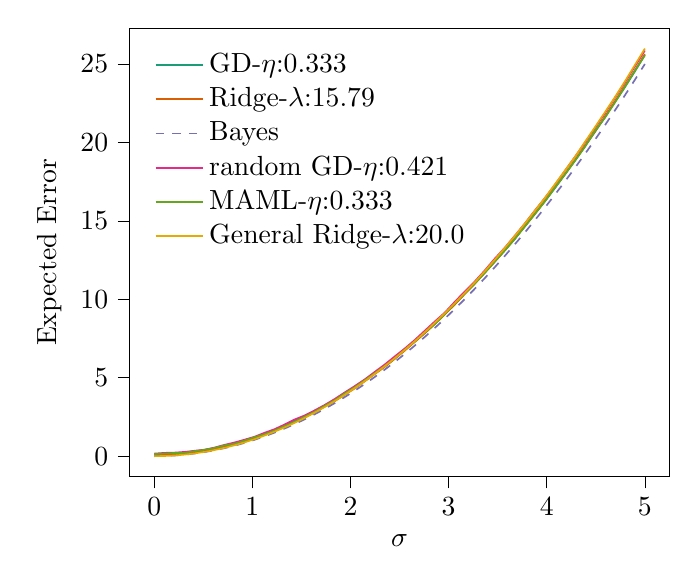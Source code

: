 % This file was created with tikzplotlib v0.10.1.
\begin{tikzpicture}

\definecolor{chocolate217952}{RGB}{217,95,2}
\definecolor{darkcyan27158119}{RGB}{27,158,119}
\definecolor{darkgray176}{RGB}{176,176,176}
\definecolor{deeppink23141138}{RGB}{231,41,138}
\definecolor{lightslategray117112179}{RGB}{117,112,179}
\definecolor{olivedrab10216630}{RGB}{102,166,30}
\definecolor{orange2301712}{RGB}{230,171,2}

\begin{axis}[
legend cell align={left},
legend style={
  fill opacity=0.8,
  draw opacity=1,
  text opacity=1,
  at={(0.03,0.97)},
  anchor=north west,
  draw=none
},
tick align=outside,
tick pos=left,
x grid style={darkgray176},
xlabel={\(\displaystyle \sigma\)},
xmin=-0.25, xmax=5.25,
xtick style={color=black},
y grid style={darkgray176},
ylabel={Expected Error},
ymin=-1.299, ymax=27.282,
ytick style={color=black}
]
\addplot [semithick, darkcyan27158119]
table {%
0 0.126
0.102 0.137
0.204 0.198
0.306 0.222
0.408 0.291
0.51 0.393
0.612 0.511
0.714 0.676
0.816 0.816
0.918 1.011
1.02 1.184
1.122 1.424
1.224 1.652
1.327 1.95
1.429 2.25
1.531 2.526
1.633 2.876
1.735 3.215
1.837 3.521
1.939 3.995
2.041 4.372
2.143 4.838
2.245 5.281
2.347 5.731
2.449 6.235
2.551 6.777
2.653 7.291
2.755 7.845
2.857 8.444
2.959 9.055
3.061 9.685
3.163 10.344
3.265 11.007
3.367 11.69
3.469 12.384
3.571 13.105
3.673 13.842
3.776 14.643
3.878 15.45
3.98 16.24
4.082 17.074
4.184 17.946
4.286 18.824
4.388 19.734
4.49 20.653
4.592 21.593
4.694 22.571
4.796 23.518
4.898 24.524
5 25.573
};
\addlegendentry{GD-$\eta$:0.333}
\addplot [semithick, chocolate217952]
table {%
0 0.064
0.102 0.076
0.204 0.093
0.306 0.145
0.408 0.237
0.51 0.339
0.612 0.452
0.714 0.59
0.816 0.74
0.918 0.932
1.02 1.124
1.122 1.348
1.224 1.598
1.327 1.861
1.429 2.15
1.531 2.453
1.633 2.795
1.735 3.153
1.837 3.503
1.939 3.903
2.041 4.311
2.143 4.764
2.245 5.225
2.347 5.683
2.449 6.192
2.551 6.717
2.653 7.272
2.755 7.819
2.857 8.403
2.959 9.023
3.061 9.654
3.163 10.333
3.265 10.98
3.367 11.686
3.469 12.392
3.571 13.107
3.673 13.873
3.776 14.648
3.878 15.435
3.98 16.256
4.082 17.13
4.184 17.962
4.286 18.856
4.388 19.77
4.49 20.679
4.592 21.635
4.694 22.605
4.796 23.608
4.898 24.589
5 25.631
};
\addlegendentry{Ridge-$\lambda$:15.79}
\addplot [semithick, lightslategray117112179, dashed]
table {%
0 0
0.102 0.01
0.204 0.042
0.306 0.094
0.408 0.167
0.51 0.26
0.612 0.375
0.714 0.51
0.816 0.666
0.918 0.843
1.02 1.041
1.122 1.26
1.224 1.499
1.327 1.76
1.429 2.041
1.531 2.343
1.633 2.666
1.735 3.009
1.837 3.374
1.939 3.759
2.041 4.165
2.143 4.592
2.245 5.04
2.347 5.508
2.449 5.997
2.551 6.508
2.653 7.039
2.755 7.591
2.857 8.163
2.959 8.757
3.061 9.371
3.163 10.006
3.265 10.662
3.367 11.339
3.469 12.037
3.571 12.755
3.673 13.494
3.776 14.254
3.878 15.035
3.98 15.837
4.082 16.66
4.184 17.503
4.286 18.367
4.388 19.252
4.49 20.158
4.592 21.085
4.694 22.032
4.796 23.001
4.898 23.99
5 25.0
};
\addlegendentry{Bayes}
\addplot [semithick, deeppink23141138]
table {%
0 0.164
0.102 0.21
0.204 0.227
0.306 0.27
0.408 0.344
0.51 0.411
0.612 0.544
0.714 0.72
0.816 0.871
0.918 1.048
1.02 1.235
1.122 1.49
1.224 1.717
1.327 2.018
1.429 2.336
1.531 2.593
1.633 2.916
1.735 3.26
1.837 3.64
1.939 4.056
2.041 4.461
2.143 4.887
2.245 5.365
2.347 5.836
2.449 6.353
2.551 6.855
2.653 7.399
2.755 7.988
2.857 8.577
2.959 9.141
3.061 9.831
3.163 10.493
3.265 11.13
3.367 11.832
3.469 12.584
3.571 13.28
3.673 14.043
3.776 14.832
3.878 15.656
3.98 16.451
4.082 17.294
4.184 18.185
4.286 19.069
4.388 19.975
4.49 20.902
4.592 21.852
4.694 22.842
4.796 23.819
4.898 24.842
5 25.859
};
\addlegendentry{random GD-$\eta$:0.421}
\addplot [semithick, olivedrab10216630]
table {%
0 0.134
0.102 0.167
0.204 0.205
0.306 0.209
0.408 0.316
0.51 0.403
0.612 0.523
0.714 0.684
0.816 0.79
0.918 0.988
1.02 1.208
1.122 1.399
1.224 1.634
1.327 1.919
1.429 2.188
1.531 2.516
1.633 2.828
1.735 3.209
1.837 3.562
1.939 3.999
2.041 4.39
2.143 4.831
2.245 5.285
2.347 5.741
2.449 6.225
2.551 6.78
2.653 7.304
2.755 7.869
2.857 8.412
2.959 9.049
3.061 9.703
3.163 10.362
3.265 10.992
3.367 11.671
3.469 12.407
3.571 13.103
3.673 13.827
3.776 14.633
3.878 15.423
3.98 16.23
4.082 17.107
4.184 17.948
4.286 18.815
4.388 19.704
4.49 20.737
4.592 21.562
4.694 22.533
4.796 23.53
4.898 24.576
5 25.55
};
\addlegendentry{MAML-$\eta$:0.333}
\addplot [semithick, orange2301712]
table {%
0 0.0
0.102 0.011
0.204 0.044
0.306 0.098
0.408 0.174
0.51 0.271
0.612 0.39
0.714 0.531
0.816 0.693
0.918 0.877
1.02 1.082
1.122 1.31
1.224 1.56
1.327 1.83
1.429 2.12
1.531 2.435
1.633 2.771
1.735 3.128
1.837 3.508
1.939 3.908
2.041 4.333
2.143 4.775
2.245 5.241
2.347 5.729
2.449 6.237
2.551 6.765
2.653 7.315
2.755 7.89
2.857 8.495
2.959 9.105
3.061 9.744
3.163 10.396
3.265 11.073
3.367 11.781
3.469 12.515
3.571 13.265
3.673 14.027
3.776 14.824
3.878 15.637
3.98 16.459
4.082 17.322
4.184 18.196
4.286 19.065
4.388 20.022
4.49 20.965
4.592 21.917
4.694 22.882
4.796 23.889
4.898 24.935
5 25.983
};
\addlegendentry{General Ridge-$\lambda$:20.0}
\end{axis}

\end{tikzpicture}
